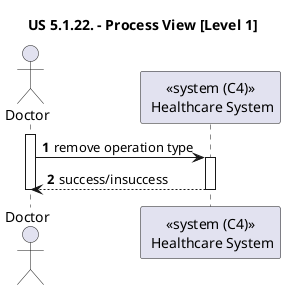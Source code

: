 @startuml

title "US 5.1.22. - Process View [Level 1]"

autonumber

actor Doctor as ADM
participant "<<system (C4)>>\n Healthcare System" as SYS

activate ADM
ADM -> SYS : remove operation type
activate SYS

SYS --> ADM : success/insuccess
deactivate SYS
deactivate ADM
@enduml
